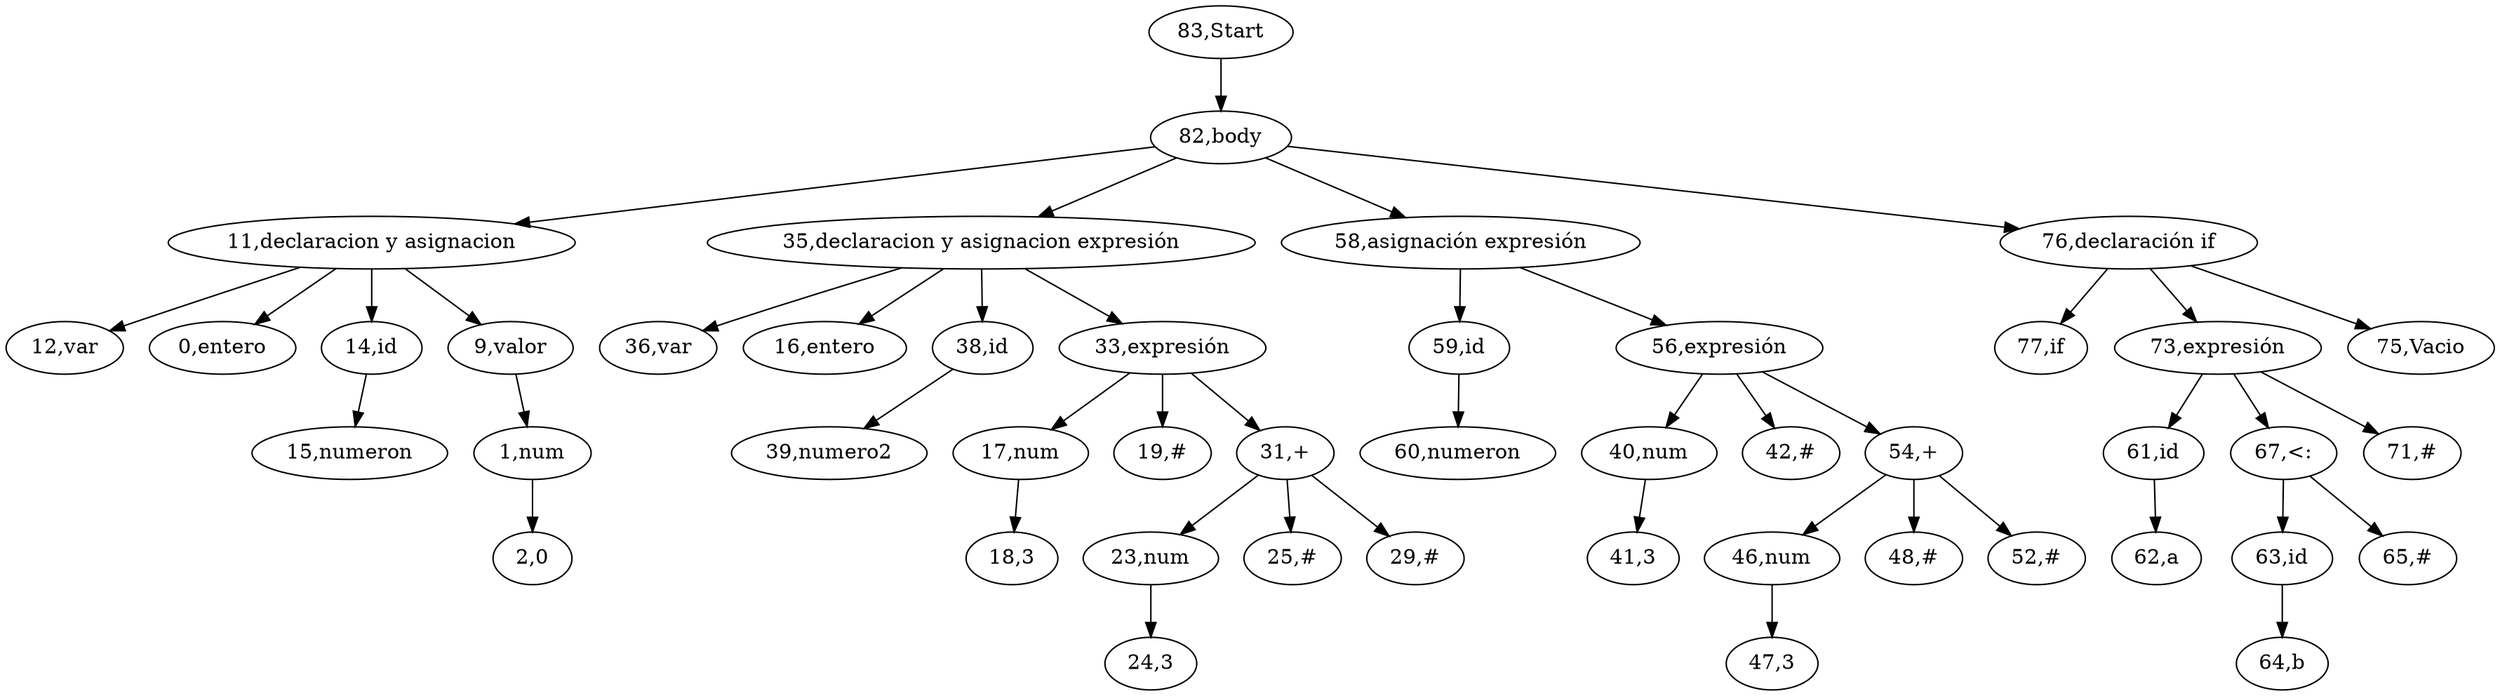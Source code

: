 digraph {
"83,Start" -> "82,body";
"82,body" -> "11,declaracion y asignacion";
"11,declaracion y asignacion" -> "12,var";
"11,declaracion y asignacion" -> "0,entero";
"11,declaracion y asignacion" -> "14,id";
"14,id" -> "15,numeron";
"11,declaracion y asignacion" -> "9,valor";
"9,valor" -> "1,num";
"1,num" -> "2,0";
"82,body" -> "35,declaracion y asignacion expresión";
"35,declaracion y asignacion expresión" -> "36,var";
"35,declaracion y asignacion expresión" -> "16,entero";
"35,declaracion y asignacion expresión" -> "38,id";
"38,id" -> "39,numero2";
"35,declaracion y asignacion expresión" -> "33,expresión";
"33,expresión" -> "17,num";
"17,num" -> "18,3";
"33,expresión" -> "19,#";
"33,expresión" -> "31,+";
"31,+" -> "23,num";
"23,num" -> "24,3";
"31,+" -> "25,#";
"31,+" -> "29,#";
"82,body" -> "58,asignación expresión";
"58,asignación expresión" -> "59,id";
"59,id" -> "60,numeron";
"58,asignación expresión" -> "56,expresión";
"56,expresión" -> "40,num";
"40,num" -> "41,3";
"56,expresión" -> "42,#";
"56,expresión" -> "54,+";
"54,+" -> "46,num";
"46,num" -> "47,3";
"54,+" -> "48,#";
"54,+" -> "52,#";
"82,body" -> "76,declaración if";
"76,declaración if" -> "77,if";
"76,declaración if" -> "73,expresión";
"73,expresión" -> "61,id";
"61,id" -> "62,a";
"73,expresión" -> "67,<:";
"67,<:" -> "63,id";
"63,id" -> "64,b";
"67,<:" -> "65,#";
"73,expresión" -> "71,#";
"76,declaración if" -> "75,Vacio";

}